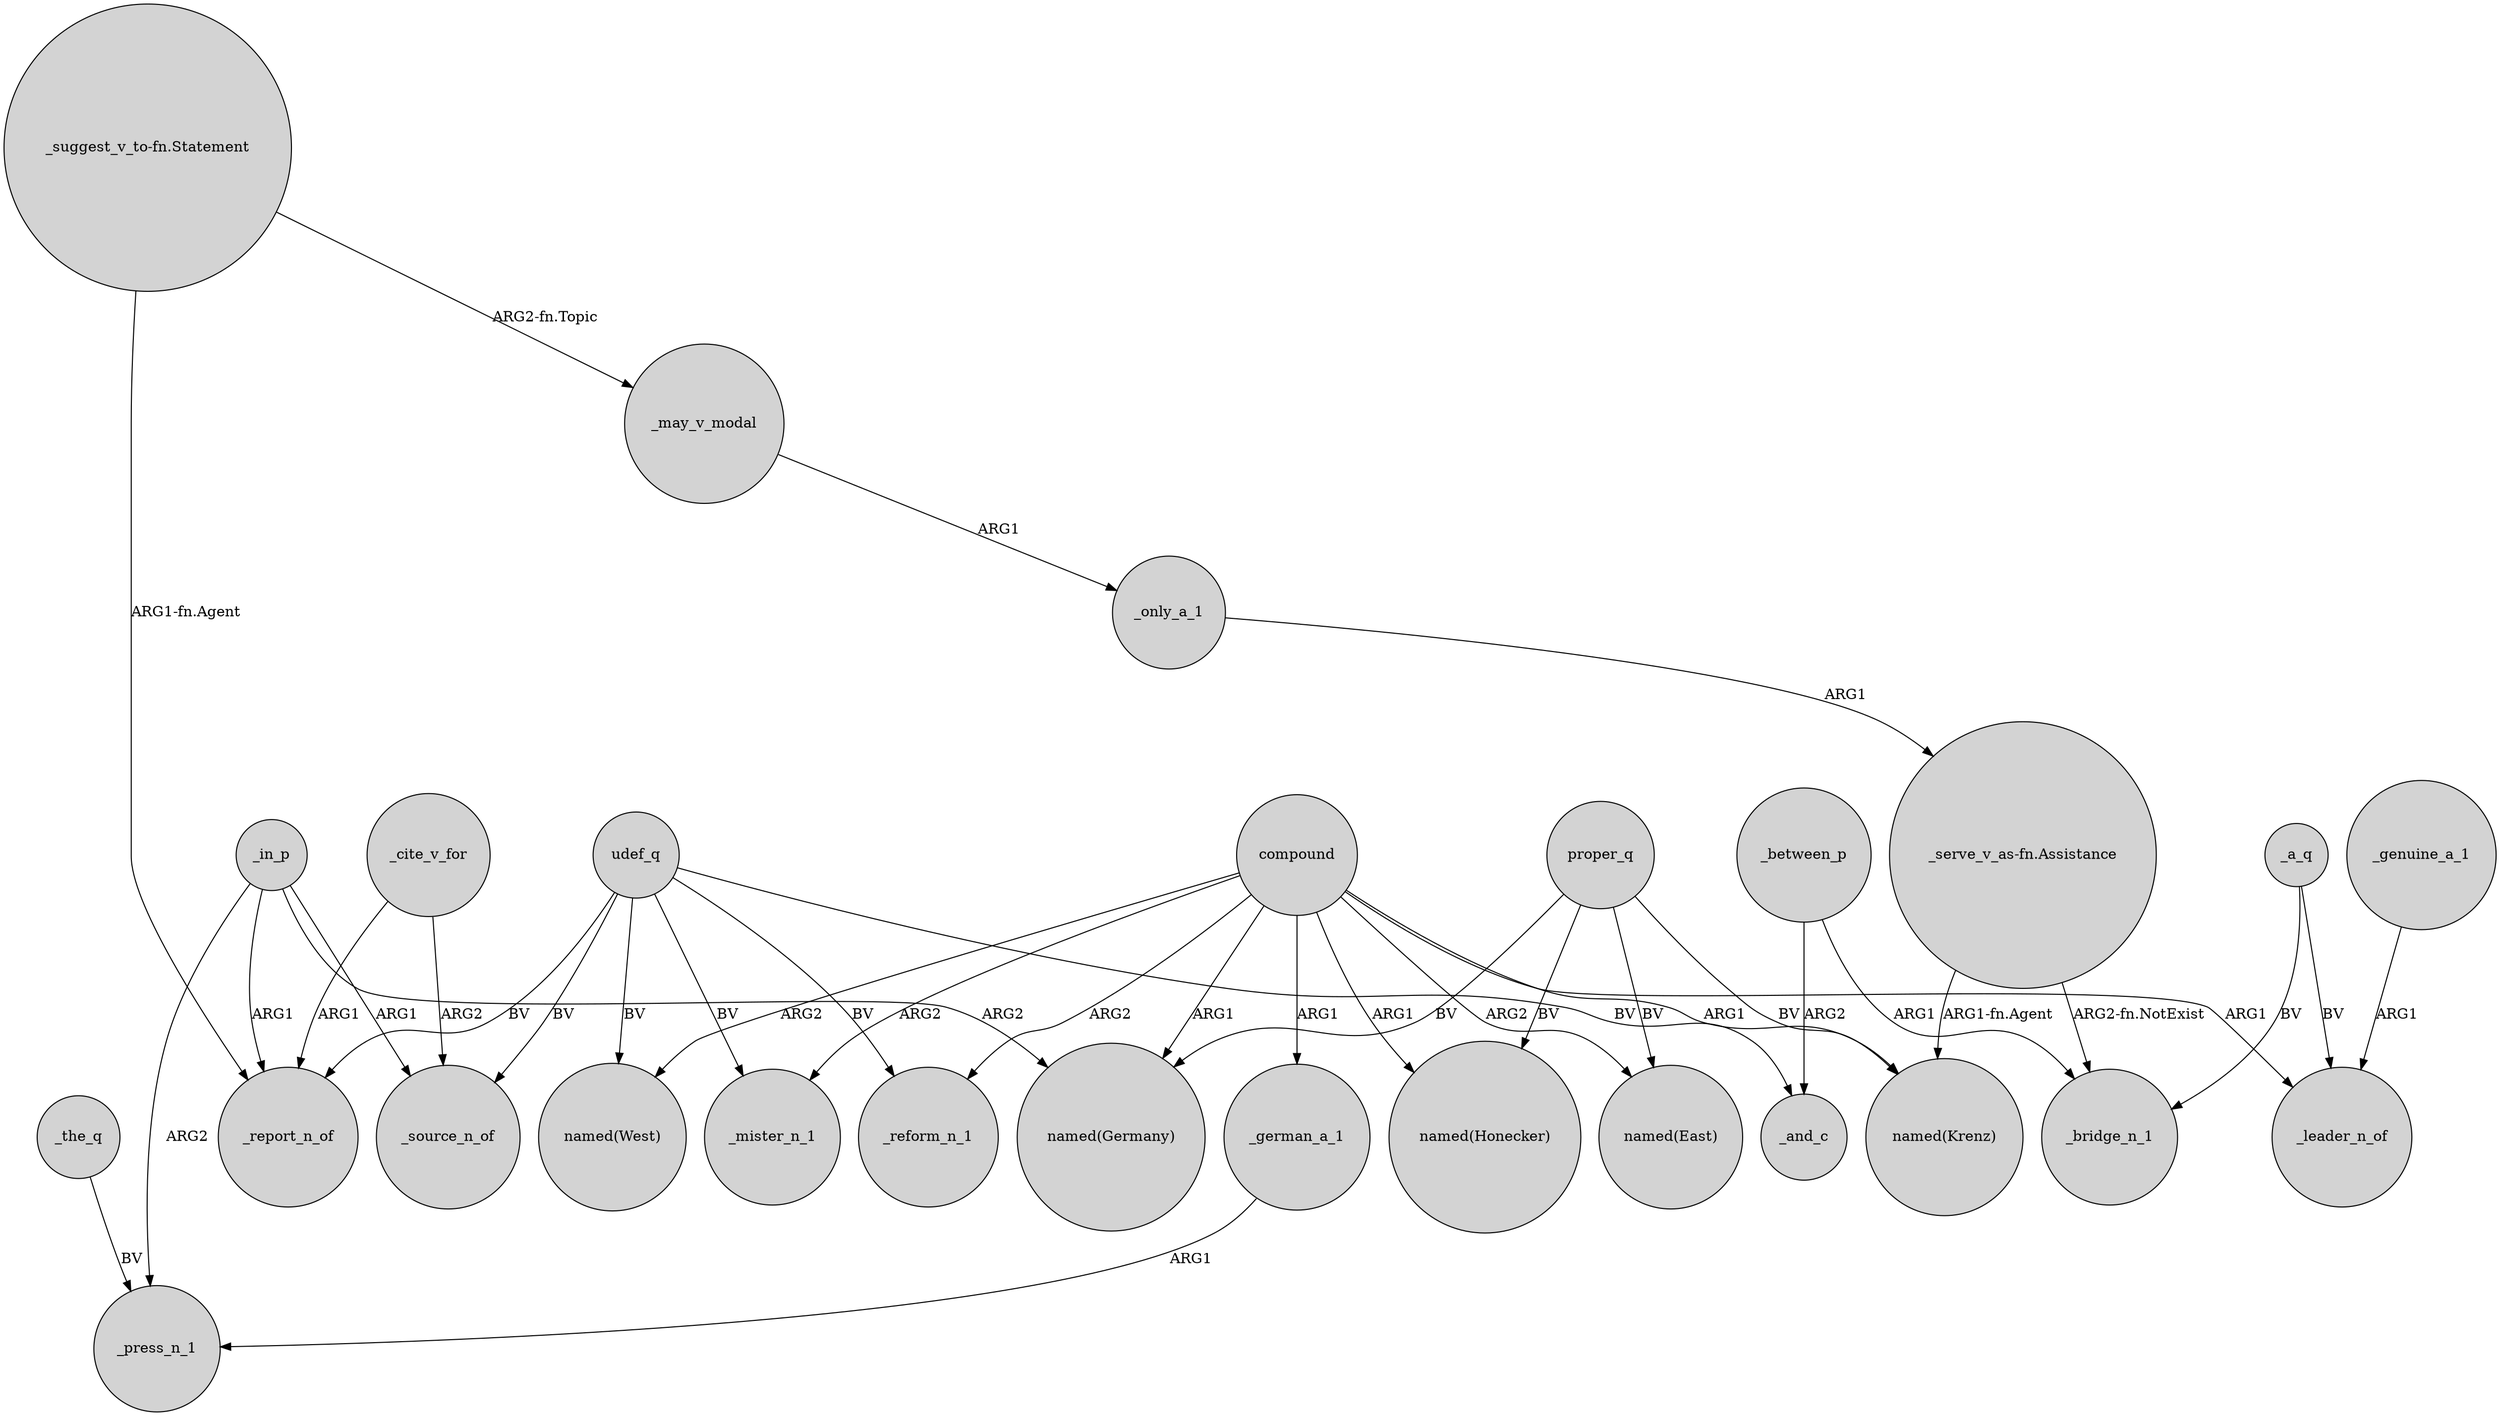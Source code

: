 digraph {
	node [shape=circle style=filled]
	_the_q -> _press_n_1 [label=BV]
	compound -> "named(West)" [label=ARG2]
	_cite_v_for -> _source_n_of [label=ARG2]
	"_serve_v_as-fn.Assistance" -> "named(Krenz)" [label="ARG1-fn.Agent"]
	proper_q -> "named(Germany)" [label=BV]
	compound -> _mister_n_1 [label=ARG2]
	_a_q -> _leader_n_of [label=BV]
	compound -> _reform_n_1 [label=ARG2]
	"_suggest_v_to-fn.Statement" -> _may_v_modal [label="ARG2-fn.Topic"]
	proper_q -> "named(Krenz)" [label=BV]
	udef_q -> _mister_n_1 [label=BV]
	_german_a_1 -> _press_n_1 [label=ARG1]
	compound -> _leader_n_of [label=ARG1]
	udef_q -> _report_n_of [label=BV]
	_in_p -> "named(Germany)" [label=ARG2]
	proper_q -> "named(Honecker)" [label=BV]
	udef_q -> _reform_n_1 [label=BV]
	_cite_v_for -> _report_n_of [label=ARG1]
	udef_q -> "named(West)" [label=BV]
	compound -> "named(Germany)" [label=ARG1]
	_between_p -> _and_c [label=ARG2]
	_only_a_1 -> "_serve_v_as-fn.Assistance" [label=ARG1]
	"_serve_v_as-fn.Assistance" -> _bridge_n_1 [label="ARG2-fn.NotExist"]
	_in_p -> _source_n_of [label=ARG1]
	compound -> "named(Honecker)" [label=ARG1]
	_in_p -> _press_n_1 [label=ARG2]
	compound -> "named(Krenz)" [label=ARG1]
	_a_q -> _bridge_n_1 [label=BV]
	_may_v_modal -> _only_a_1 [label=ARG1]
	"_suggest_v_to-fn.Statement" -> _report_n_of [label="ARG1-fn.Agent"]
	_genuine_a_1 -> _leader_n_of [label=ARG1]
	udef_q -> _source_n_of [label=BV]
	udef_q -> _and_c [label=BV]
	proper_q -> "named(East)" [label=BV]
	_in_p -> _report_n_of [label=ARG1]
	compound -> "named(East)" [label=ARG2]
	_between_p -> _bridge_n_1 [label=ARG1]
	compound -> _german_a_1 [label=ARG1]
}
